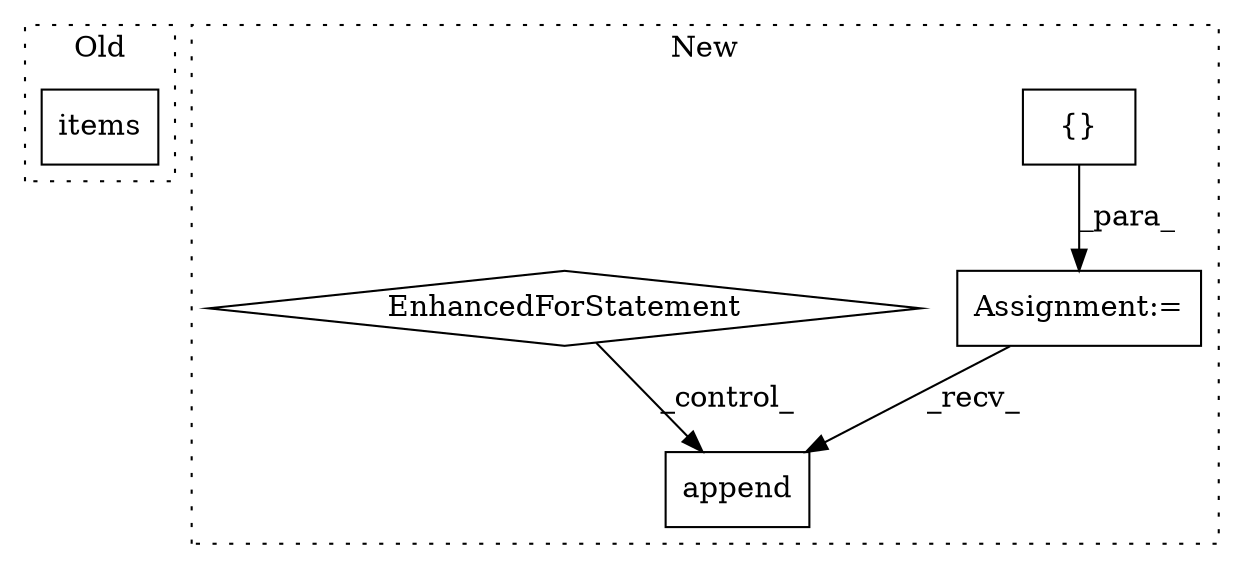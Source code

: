 digraph G {
subgraph cluster0 {
1 [label="items" a="32" s="2390" l="7" shape="box"];
label = "Old";
style="dotted";
}
subgraph cluster1 {
2 [label="append" a="32" s="2809,2828" l="7,1" shape="box"];
3 [label="Assignment:=" a="7" s="2637" l="1" shape="box"];
4 [label="{}" a="4" s="2662" l="2" shape="box"];
5 [label="EnhancedForStatement" a="70" s="2670,2752" l="53,2" shape="diamond"];
label = "New";
style="dotted";
}
3 -> 2 [label="_recv_"];
4 -> 3 [label="_para_"];
5 -> 2 [label="_control_"];
}
